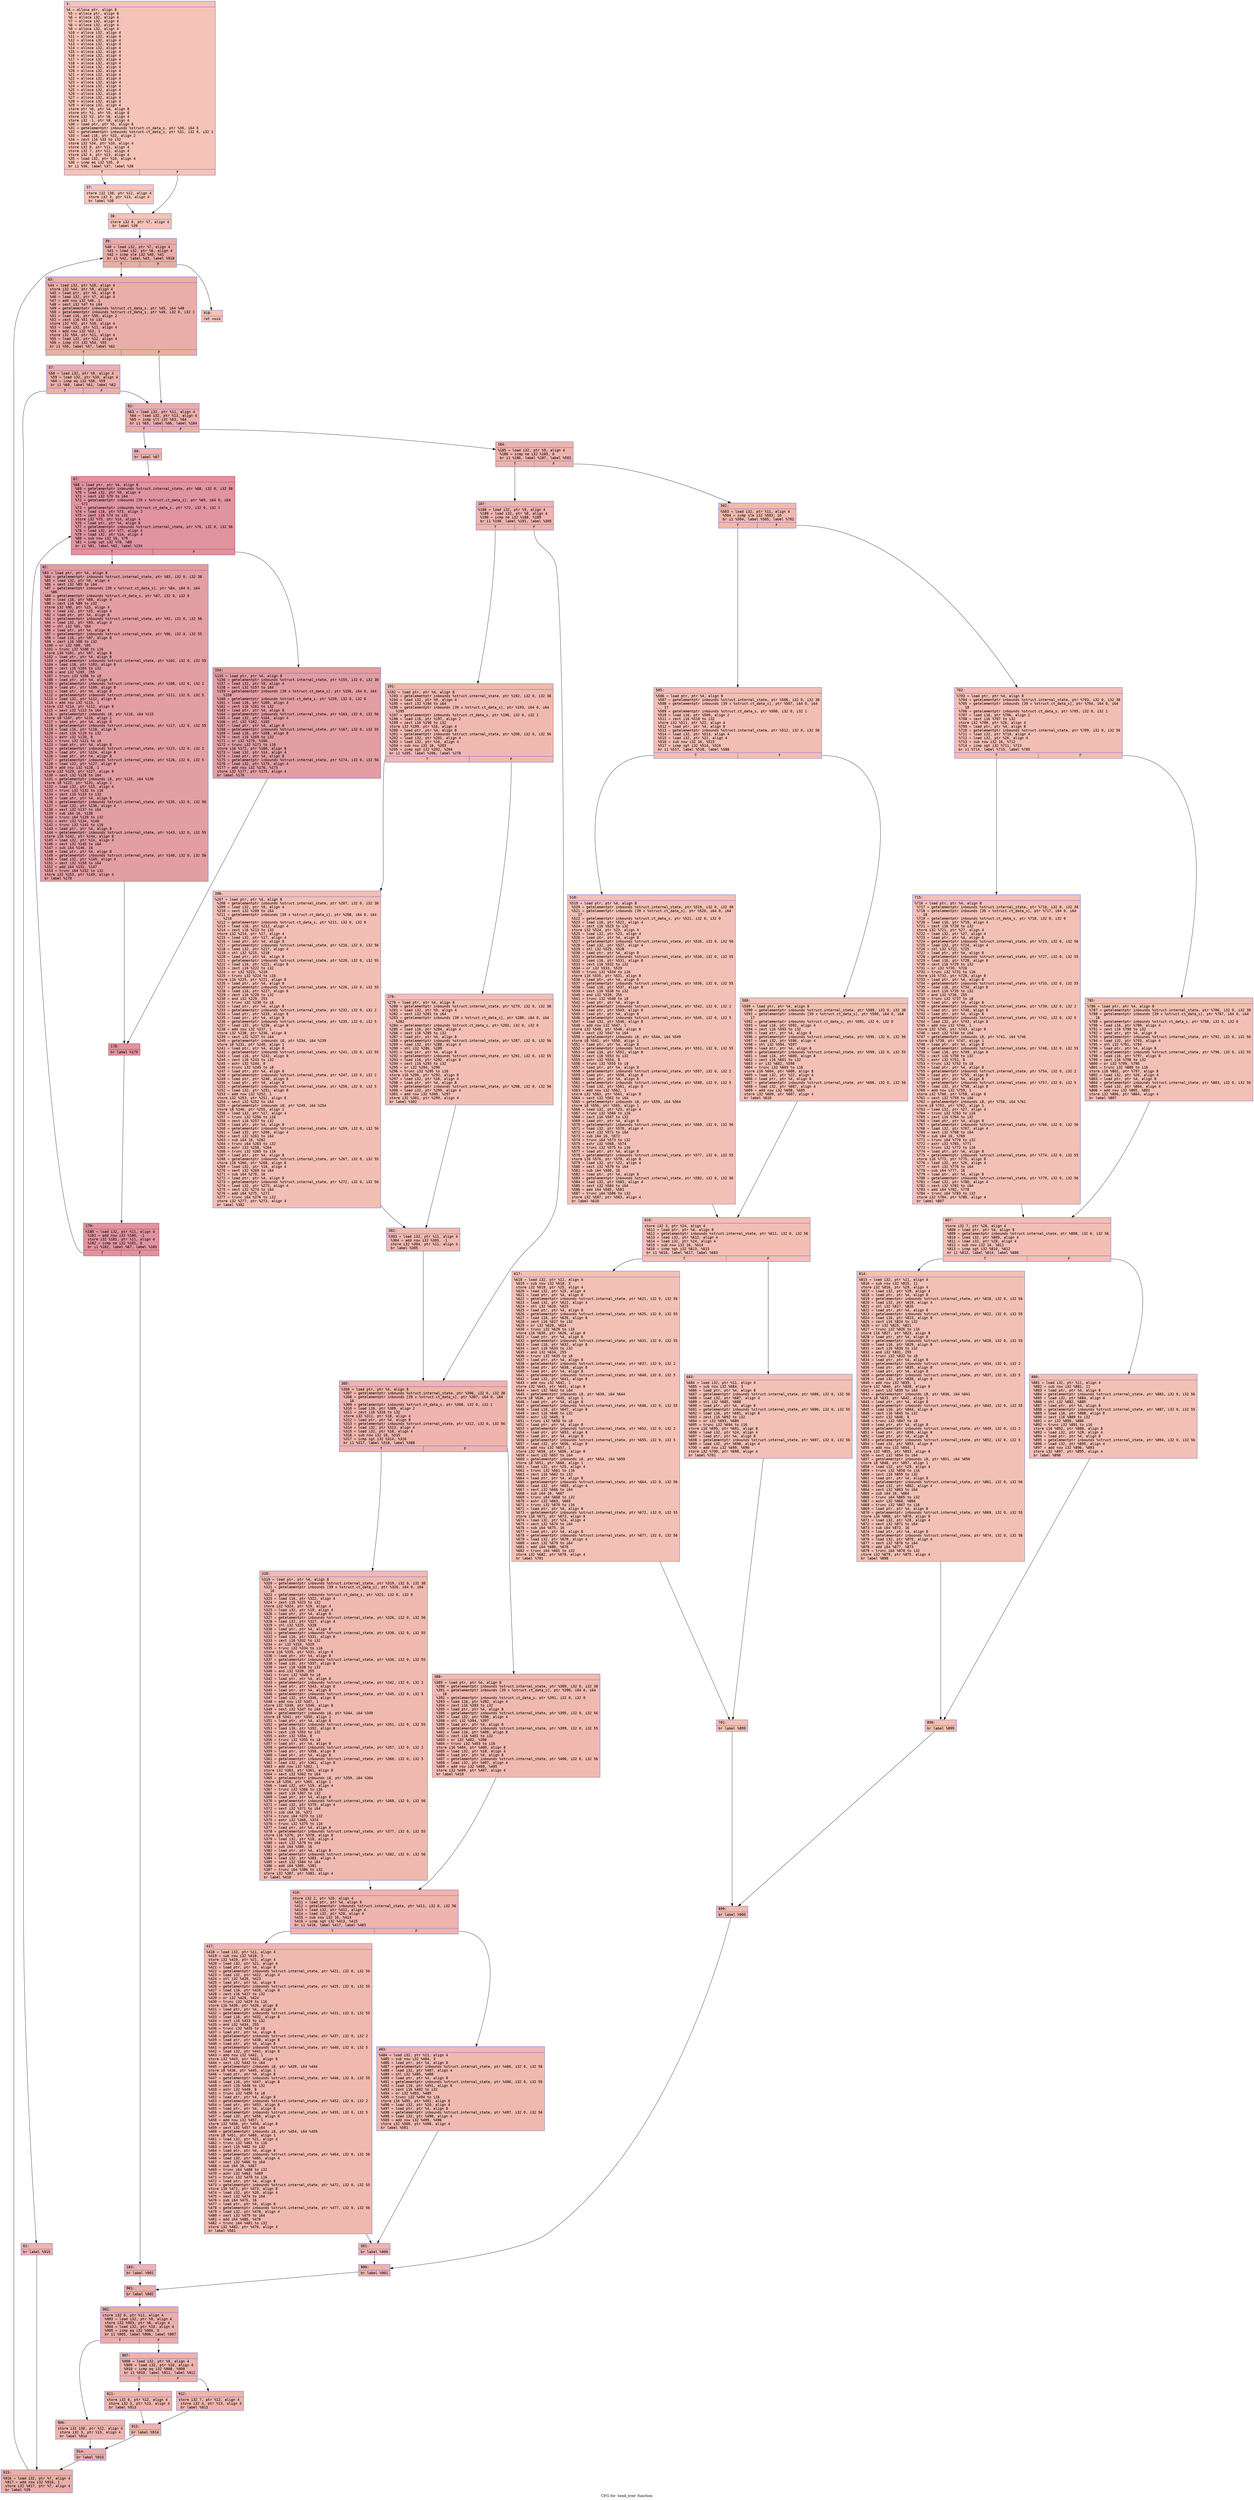 digraph "CFG for 'send_tree' function" {
	label="CFG for 'send_tree' function";

	Node0x600002a47a20 [shape=record,color="#3d50c3ff", style=filled, fillcolor="#e8765c70" fontname="Courier",label="{3:\l|  %4 = alloca ptr, align 8\l  %5 = alloca ptr, align 8\l  %6 = alloca i32, align 4\l  %7 = alloca i32, align 4\l  %8 = alloca i32, align 4\l  %9 = alloca i32, align 4\l  %10 = alloca i32, align 4\l  %11 = alloca i32, align 4\l  %12 = alloca i32, align 4\l  %13 = alloca i32, align 4\l  %14 = alloca i32, align 4\l  %15 = alloca i32, align 4\l  %16 = alloca i32, align 4\l  %17 = alloca i32, align 4\l  %18 = alloca i32, align 4\l  %19 = alloca i32, align 4\l  %20 = alloca i32, align 4\l  %21 = alloca i32, align 4\l  %22 = alloca i32, align 4\l  %23 = alloca i32, align 4\l  %24 = alloca i32, align 4\l  %25 = alloca i32, align 4\l  %26 = alloca i32, align 4\l  %27 = alloca i32, align 4\l  %28 = alloca i32, align 4\l  %29 = alloca i32, align 4\l  store ptr %0, ptr %4, align 8\l  store ptr %1, ptr %5, align 8\l  store i32 %2, ptr %6, align 4\l  store i32 -1, ptr %8, align 4\l  %30 = load ptr, ptr %5, align 8\l  %31 = getelementptr inbounds %struct.ct_data_s, ptr %30, i64 0\l  %32 = getelementptr inbounds %struct.ct_data_s, ptr %31, i32 0, i32 1\l  %33 = load i16, ptr %32, align 2\l  %34 = zext i16 %33 to i32\l  store i32 %34, ptr %10, align 4\l  store i32 0, ptr %11, align 4\l  store i32 7, ptr %12, align 4\l  store i32 4, ptr %13, align 4\l  %35 = load i32, ptr %10, align 4\l  %36 = icmp eq i32 %35, 0\l  br i1 %36, label %37, label %38\l|{<s0>T|<s1>F}}"];
	Node0x600002a47a20:s0 -> Node0x600002a47a70[tooltip="3 -> 37\nProbability 37.50%" ];
	Node0x600002a47a20:s1 -> Node0x600002a47ac0[tooltip="3 -> 38\nProbability 62.50%" ];
	Node0x600002a47a70 [shape=record,color="#3d50c3ff", style=filled, fillcolor="#ec7f6370" fontname="Courier",label="{37:\l|  store i32 138, ptr %12, align 4\l  store i32 3, ptr %13, align 4\l  br label %38\l}"];
	Node0x600002a47a70 -> Node0x600002a47ac0[tooltip="37 -> 38\nProbability 100.00%" ];
	Node0x600002a47ac0 [shape=record,color="#3d50c3ff", style=filled, fillcolor="#e8765c70" fontname="Courier",label="{38:\l|  store i32 0, ptr %7, align 4\l  br label %39\l}"];
	Node0x600002a47ac0 -> Node0x600002a47b10[tooltip="38 -> 39\nProbability 100.00%" ];
	Node0x600002a47b10 [shape=record,color="#3d50c3ff", style=filled, fillcolor="#cc403a70" fontname="Courier",label="{39:\l|  %40 = load i32, ptr %7, align 4\l  %41 = load i32, ptr %6, align 4\l  %42 = icmp sle i32 %40, %41\l  br i1 %42, label %43, label %918\l|{<s0>T|<s1>F}}"];
	Node0x600002a47b10:s0 -> Node0x600002a47b60[tooltip="39 -> 43\nProbability 96.88%" ];
	Node0x600002a47b10:s1 -> Node0x600002a58b40[tooltip="39 -> 918\nProbability 3.12%" ];
	Node0x600002a47b60 [shape=record,color="#3d50c3ff", style=filled, fillcolor="#d0473d70" fontname="Courier",label="{43:\l|  %44 = load i32, ptr %10, align 4\l  store i32 %44, ptr %9, align 4\l  %45 = load ptr, ptr %5, align 8\l  %46 = load i32, ptr %7, align 4\l  %47 = add nsw i32 %46, 1\l  %48 = sext i32 %47 to i64\l  %49 = getelementptr inbounds %struct.ct_data_s, ptr %45, i64 %48\l  %50 = getelementptr inbounds %struct.ct_data_s, ptr %49, i32 0, i32 1\l  %51 = load i16, ptr %50, align 2\l  %52 = zext i16 %51 to i32\l  store i32 %52, ptr %10, align 4\l  %53 = load i32, ptr %11, align 4\l  %54 = add nsw i32 %53, 1\l  store i32 %54, ptr %11, align 4\l  %55 = load i32, ptr %12, align 4\l  %56 = icmp slt i32 %54, %55\l  br i1 %56, label %57, label %62\l|{<s0>T|<s1>F}}"];
	Node0x600002a47b60:s0 -> Node0x600002a47bb0[tooltip="43 -> 57\nProbability 50.00%" ];
	Node0x600002a47b60:s1 -> Node0x600002a47c50[tooltip="43 -> 62\nProbability 50.00%" ];
	Node0x600002a47bb0 [shape=record,color="#3d50c3ff", style=filled, fillcolor="#d24b4070" fontname="Courier",label="{57:\l|  %58 = load i32, ptr %9, align 4\l  %59 = load i32, ptr %10, align 4\l  %60 = icmp eq i32 %58, %59\l  br i1 %60, label %61, label %62\l|{<s0>T|<s1>F}}"];
	Node0x600002a47bb0:s0 -> Node0x600002a47c00[tooltip="57 -> 61\nProbability 50.00%" ];
	Node0x600002a47bb0:s1 -> Node0x600002a47c50[tooltip="57 -> 62\nProbability 50.00%" ];
	Node0x600002a47c00 [shape=record,color="#3d50c3ff", style=filled, fillcolor="#d8564670" fontname="Courier",label="{61:\l|  br label %915\l}"];
	Node0x600002a47c00 -> Node0x600002a58af0[tooltip="61 -> 915\nProbability 100.00%" ];
	Node0x600002a47c50 [shape=record,color="#3d50c3ff", style=filled, fillcolor="#d0473d70" fontname="Courier",label="{62:\l|  %63 = load i32, ptr %11, align 4\l  %64 = load i32, ptr %13, align 4\l  %65 = icmp slt i32 %63, %64\l  br i1 %65, label %66, label %184\l|{<s0>T|<s1>F}}"];
	Node0x600002a47c50:s0 -> Node0x600002a47ca0[tooltip="62 -> 66\nProbability 50.00%" ];
	Node0x600002a47c50:s1 -> Node0x600002a47ed0[tooltip="62 -> 184\nProbability 50.00%" ];
	Node0x600002a47ca0 [shape=record,color="#3d50c3ff", style=filled, fillcolor="#d6524470" fontname="Courier",label="{66:\l|  br label %67\l}"];
	Node0x600002a47ca0 -> Node0x600002a47cf0[tooltip="66 -> 67\nProbability 100.00%" ];
	Node0x600002a47cf0 [shape=record,color="#b70d28ff", style=filled, fillcolor="#b70d2870" fontname="Courier",label="{67:\l|  %68 = load ptr, ptr %4, align 8\l  %69 = getelementptr inbounds %struct.internal_state, ptr %68, i32 0, i32 38\l  %70 = load i32, ptr %9, align 4\l  %71 = sext i32 %70 to i64\l  %72 = getelementptr inbounds [39 x %struct.ct_data_s], ptr %69, i64 0, i64\l... %71\l  %73 = getelementptr inbounds %struct.ct_data_s, ptr %72, i32 0, i32 1\l  %74 = load i16, ptr %73, align 2\l  %75 = zext i16 %74 to i32\l  store i32 %75, ptr %14, align 4\l  %76 = load ptr, ptr %4, align 8\l  %77 = getelementptr inbounds %struct.internal_state, ptr %76, i32 0, i32 56\l  %78 = load i32, ptr %77, align 4\l  %79 = load i32, ptr %14, align 4\l  %80 = sub nsw i32 16, %79\l  %81 = icmp sgt i32 %78, %80\l  br i1 %81, label %82, label %154\l|{<s0>T|<s1>F}}"];
	Node0x600002a47cf0:s0 -> Node0x600002a47d40[tooltip="67 -> 82\nProbability 50.00%" ];
	Node0x600002a47cf0:s1 -> Node0x600002a47d90[tooltip="67 -> 154\nProbability 50.00%" ];
	Node0x600002a47d40 [shape=record,color="#3d50c3ff", style=filled, fillcolor="#be242e70" fontname="Courier",label="{82:\l|  %83 = load ptr, ptr %4, align 8\l  %84 = getelementptr inbounds %struct.internal_state, ptr %83, i32 0, i32 38\l  %85 = load i32, ptr %9, align 4\l  %86 = sext i32 %85 to i64\l  %87 = getelementptr inbounds [39 x %struct.ct_data_s], ptr %84, i64 0, i64\l... %86\l  %88 = getelementptr inbounds %struct.ct_data_s, ptr %87, i32 0, i32 0\l  %89 = load i16, ptr %88, align 4\l  %90 = zext i16 %89 to i32\l  store i32 %90, ptr %15, align 4\l  %91 = load i32, ptr %15, align 4\l  %92 = load ptr, ptr %4, align 8\l  %93 = getelementptr inbounds %struct.internal_state, ptr %92, i32 0, i32 56\l  %94 = load i32, ptr %93, align 4\l  %95 = shl i32 %91, %94\l  %96 = load ptr, ptr %4, align 8\l  %97 = getelementptr inbounds %struct.internal_state, ptr %96, i32 0, i32 55\l  %98 = load i16, ptr %97, align 8\l  %99 = zext i16 %98 to i32\l  %100 = or i32 %99, %95\l  %101 = trunc i32 %100 to i16\l  store i16 %101, ptr %97, align 8\l  %102 = load ptr, ptr %4, align 8\l  %103 = getelementptr inbounds %struct.internal_state, ptr %102, i32 0, i32 55\l  %104 = load i16, ptr %103, align 8\l  %105 = zext i16 %104 to i32\l  %106 = and i32 %105, 255\l  %107 = trunc i32 %106 to i8\l  %108 = load ptr, ptr %4, align 8\l  %109 = getelementptr inbounds %struct.internal_state, ptr %108, i32 0, i32 2\l  %110 = load ptr, ptr %109, align 8\l  %111 = load ptr, ptr %4, align 8\l  %112 = getelementptr inbounds %struct.internal_state, ptr %111, i32 0, i32 5\l  %113 = load i32, ptr %112, align 8\l  %114 = add nsw i32 %113, 1\l  store i32 %114, ptr %112, align 8\l  %115 = sext i32 %113 to i64\l  %116 = getelementptr inbounds i8, ptr %110, i64 %115\l  store i8 %107, ptr %116, align 1\l  %117 = load ptr, ptr %4, align 8\l  %118 = getelementptr inbounds %struct.internal_state, ptr %117, i32 0, i32 55\l  %119 = load i16, ptr %118, align 8\l  %120 = zext i16 %119 to i32\l  %121 = ashr i32 %120, 8\l  %122 = trunc i32 %121 to i8\l  %123 = load ptr, ptr %4, align 8\l  %124 = getelementptr inbounds %struct.internal_state, ptr %123, i32 0, i32 2\l  %125 = load ptr, ptr %124, align 8\l  %126 = load ptr, ptr %4, align 8\l  %127 = getelementptr inbounds %struct.internal_state, ptr %126, i32 0, i32 5\l  %128 = load i32, ptr %127, align 8\l  %129 = add nsw i32 %128, 1\l  store i32 %129, ptr %127, align 8\l  %130 = sext i32 %128 to i64\l  %131 = getelementptr inbounds i8, ptr %125, i64 %130\l  store i8 %122, ptr %131, align 1\l  %132 = load i32, ptr %15, align 4\l  %133 = trunc i32 %132 to i16\l  %134 = zext i16 %133 to i32\l  %135 = load ptr, ptr %4, align 8\l  %136 = getelementptr inbounds %struct.internal_state, ptr %135, i32 0, i32 56\l  %137 = load i32, ptr %136, align 4\l  %138 = sext i32 %137 to i64\l  %139 = sub i64 16, %138\l  %140 = trunc i64 %139 to i32\l  %141 = ashr i32 %134, %140\l  %142 = trunc i32 %141 to i16\l  %143 = load ptr, ptr %4, align 8\l  %144 = getelementptr inbounds %struct.internal_state, ptr %143, i32 0, i32 55\l  store i16 %142, ptr %144, align 8\l  %145 = load i32, ptr %14, align 4\l  %146 = sext i32 %145 to i64\l  %147 = sub i64 %146, 16\l  %148 = load ptr, ptr %4, align 8\l  %149 = getelementptr inbounds %struct.internal_state, ptr %148, i32 0, i32 56\l  %150 = load i32, ptr %149, align 4\l  %151 = sext i32 %150 to i64\l  %152 = add i64 %151, %147\l  %153 = trunc i64 %152 to i32\l  store i32 %153, ptr %149, align 4\l  br label %178\l}"];
	Node0x600002a47d40 -> Node0x600002a47de0[tooltip="82 -> 178\nProbability 100.00%" ];
	Node0x600002a47d90 [shape=record,color="#3d50c3ff", style=filled, fillcolor="#be242e70" fontname="Courier",label="{154:\l|  %155 = load ptr, ptr %4, align 8\l  %156 = getelementptr inbounds %struct.internal_state, ptr %155, i32 0, i32 38\l  %157 = load i32, ptr %9, align 4\l  %158 = sext i32 %157 to i64\l  %159 = getelementptr inbounds [39 x %struct.ct_data_s], ptr %156, i64 0, i64\l... %158\l  %160 = getelementptr inbounds %struct.ct_data_s, ptr %159, i32 0, i32 0\l  %161 = load i16, ptr %160, align 4\l  %162 = zext i16 %161 to i32\l  %163 = load ptr, ptr %4, align 8\l  %164 = getelementptr inbounds %struct.internal_state, ptr %163, i32 0, i32 56\l  %165 = load i32, ptr %164, align 4\l  %166 = shl i32 %162, %165\l  %167 = load ptr, ptr %4, align 8\l  %168 = getelementptr inbounds %struct.internal_state, ptr %167, i32 0, i32 55\l  %169 = load i16, ptr %168, align 8\l  %170 = zext i16 %169 to i32\l  %171 = or i32 %170, %166\l  %172 = trunc i32 %171 to i16\l  store i16 %172, ptr %168, align 8\l  %173 = load i32, ptr %14, align 4\l  %174 = load ptr, ptr %4, align 8\l  %175 = getelementptr inbounds %struct.internal_state, ptr %174, i32 0, i32 56\l  %176 = load i32, ptr %175, align 4\l  %177 = add nsw i32 %176, %173\l  store i32 %177, ptr %175, align 4\l  br label %178\l}"];
	Node0x600002a47d90 -> Node0x600002a47de0[tooltip="154 -> 178\nProbability 100.00%" ];
	Node0x600002a47de0 [shape=record,color="#b70d28ff", style=filled, fillcolor="#b70d2870" fontname="Courier",label="{178:\l|  br label %179\l}"];
	Node0x600002a47de0 -> Node0x600002a47e30[tooltip="178 -> 179\nProbability 100.00%" ];
	Node0x600002a47e30 [shape=record,color="#b70d28ff", style=filled, fillcolor="#b70d2870" fontname="Courier",label="{179:\l|  %180 = load i32, ptr %11, align 4\l  %181 = add nsw i32 %180, -1\l  store i32 %181, ptr %11, align 4\l  %182 = icmp ne i32 %181, 0\l  br i1 %182, label %67, label %183\l|{<s0>T|<s1>F}}"];
	Node0x600002a47e30:s0 -> Node0x600002a47cf0[tooltip="179 -> 67\nProbability 96.88%" ];
	Node0x600002a47e30:s1 -> Node0x600002a47e80[tooltip="179 -> 183\nProbability 3.12%" ];
	Node0x600002a47e80 [shape=record,color="#3d50c3ff", style=filled, fillcolor="#d6524470" fontname="Courier",label="{183:\l|  br label %901\l}"];
	Node0x600002a47e80 -> Node0x600002a58870[tooltip="183 -> 901\nProbability 100.00%" ];
	Node0x600002a47ed0 [shape=record,color="#3d50c3ff", style=filled, fillcolor="#d6524470" fontname="Courier",label="{184:\l|  %185 = load i32, ptr %9, align 4\l  %186 = icmp ne i32 %185, 0\l  br i1 %186, label %187, label %502\l|{<s0>T|<s1>F}}"];
	Node0x600002a47ed0:s0 -> Node0x600002a47f20[tooltip="184 -> 187\nProbability 62.50%" ];
	Node0x600002a47ed0:s1 -> Node0x600002a58320[tooltip="184 -> 502\nProbability 37.50%" ];
	Node0x600002a47f20 [shape=record,color="#3d50c3ff", style=filled, fillcolor="#d8564670" fontname="Courier",label="{187:\l|  %188 = load i32, ptr %9, align 4\l  %189 = load i32, ptr %8, align 4\l  %190 = icmp ne i32 %188, %189\l  br i1 %190, label %191, label %305\l|{<s0>T|<s1>F}}"];
	Node0x600002a47f20:s0 -> Node0x600002a47f70[tooltip="187 -> 191\nProbability 50.00%" ];
	Node0x600002a47f20:s1 -> Node0x600002a580f0[tooltip="187 -> 305\nProbability 50.00%" ];
	Node0x600002a47f70 [shape=record,color="#3d50c3ff", style=filled, fillcolor="#de614d70" fontname="Courier",label="{191:\l|  %192 = load ptr, ptr %4, align 8\l  %193 = getelementptr inbounds %struct.internal_state, ptr %192, i32 0, i32 38\l  %194 = load i32, ptr %9, align 4\l  %195 = sext i32 %194 to i64\l  %196 = getelementptr inbounds [39 x %struct.ct_data_s], ptr %193, i64 0, i64\l... %195\l  %197 = getelementptr inbounds %struct.ct_data_s, ptr %196, i32 0, i32 1\l  %198 = load i16, ptr %197, align 2\l  %199 = zext i16 %198 to i32\l  store i32 %199, ptr %16, align 4\l  %200 = load ptr, ptr %4, align 8\l  %201 = getelementptr inbounds %struct.internal_state, ptr %200, i32 0, i32 56\l  %202 = load i32, ptr %201, align 4\l  %203 = load i32, ptr %16, align 4\l  %204 = sub nsw i32 16, %203\l  %205 = icmp sgt i32 %202, %204\l  br i1 %205, label %206, label %278\l|{<s0>T|<s1>F}}"];
	Node0x600002a47f70:s0 -> Node0x600002a58000[tooltip="191 -> 206\nProbability 50.00%" ];
	Node0x600002a47f70:s1 -> Node0x600002a58050[tooltip="191 -> 278\nProbability 50.00%" ];
	Node0x600002a58000 [shape=record,color="#3d50c3ff", style=filled, fillcolor="#e36c5570" fontname="Courier",label="{206:\l|  %207 = load ptr, ptr %4, align 8\l  %208 = getelementptr inbounds %struct.internal_state, ptr %207, i32 0, i32 38\l  %209 = load i32, ptr %9, align 4\l  %210 = sext i32 %209 to i64\l  %211 = getelementptr inbounds [39 x %struct.ct_data_s], ptr %208, i64 0, i64\l... %210\l  %212 = getelementptr inbounds %struct.ct_data_s, ptr %211, i32 0, i32 0\l  %213 = load i16, ptr %212, align 4\l  %214 = zext i16 %213 to i32\l  store i32 %214, ptr %17, align 4\l  %215 = load i32, ptr %17, align 4\l  %216 = load ptr, ptr %4, align 8\l  %217 = getelementptr inbounds %struct.internal_state, ptr %216, i32 0, i32 56\l  %218 = load i32, ptr %217, align 4\l  %219 = shl i32 %215, %218\l  %220 = load ptr, ptr %4, align 8\l  %221 = getelementptr inbounds %struct.internal_state, ptr %220, i32 0, i32 55\l  %222 = load i16, ptr %221, align 8\l  %223 = zext i16 %222 to i32\l  %224 = or i32 %223, %219\l  %225 = trunc i32 %224 to i16\l  store i16 %225, ptr %221, align 8\l  %226 = load ptr, ptr %4, align 8\l  %227 = getelementptr inbounds %struct.internal_state, ptr %226, i32 0, i32 55\l  %228 = load i16, ptr %227, align 8\l  %229 = zext i16 %228 to i32\l  %230 = and i32 %229, 255\l  %231 = trunc i32 %230 to i8\l  %232 = load ptr, ptr %4, align 8\l  %233 = getelementptr inbounds %struct.internal_state, ptr %232, i32 0, i32 2\l  %234 = load ptr, ptr %233, align 8\l  %235 = load ptr, ptr %4, align 8\l  %236 = getelementptr inbounds %struct.internal_state, ptr %235, i32 0, i32 5\l  %237 = load i32, ptr %236, align 8\l  %238 = add nsw i32 %237, 1\l  store i32 %238, ptr %236, align 8\l  %239 = sext i32 %237 to i64\l  %240 = getelementptr inbounds i8, ptr %234, i64 %239\l  store i8 %231, ptr %240, align 1\l  %241 = load ptr, ptr %4, align 8\l  %242 = getelementptr inbounds %struct.internal_state, ptr %241, i32 0, i32 55\l  %243 = load i16, ptr %242, align 8\l  %244 = zext i16 %243 to i32\l  %245 = ashr i32 %244, 8\l  %246 = trunc i32 %245 to i8\l  %247 = load ptr, ptr %4, align 8\l  %248 = getelementptr inbounds %struct.internal_state, ptr %247, i32 0, i32 2\l  %249 = load ptr, ptr %248, align 8\l  %250 = load ptr, ptr %4, align 8\l  %251 = getelementptr inbounds %struct.internal_state, ptr %250, i32 0, i32 5\l  %252 = load i32, ptr %251, align 8\l  %253 = add nsw i32 %252, 1\l  store i32 %253, ptr %251, align 8\l  %254 = sext i32 %252 to i64\l  %255 = getelementptr inbounds i8, ptr %249, i64 %254\l  store i8 %246, ptr %255, align 1\l  %256 = load i32, ptr %17, align 4\l  %257 = trunc i32 %256 to i16\l  %258 = zext i16 %257 to i32\l  %259 = load ptr, ptr %4, align 8\l  %260 = getelementptr inbounds %struct.internal_state, ptr %259, i32 0, i32 56\l  %261 = load i32, ptr %260, align 4\l  %262 = sext i32 %261 to i64\l  %263 = sub i64 16, %262\l  %264 = trunc i64 %263 to i32\l  %265 = ashr i32 %258, %264\l  %266 = trunc i32 %265 to i16\l  %267 = load ptr, ptr %4, align 8\l  %268 = getelementptr inbounds %struct.internal_state, ptr %267, i32 0, i32 55\l  store i16 %266, ptr %268, align 8\l  %269 = load i32, ptr %16, align 4\l  %270 = sext i32 %269 to i64\l  %271 = sub i64 %270, 16\l  %272 = load ptr, ptr %4, align 8\l  %273 = getelementptr inbounds %struct.internal_state, ptr %272, i32 0, i32 56\l  %274 = load i32, ptr %273, align 4\l  %275 = sext i32 %274 to i64\l  %276 = add i64 %275, %271\l  %277 = trunc i64 %276 to i32\l  store i32 %277, ptr %273, align 4\l  br label %302\l}"];
	Node0x600002a58000 -> Node0x600002a580a0[tooltip="206 -> 302\nProbability 100.00%" ];
	Node0x600002a58050 [shape=record,color="#3d50c3ff", style=filled, fillcolor="#e36c5570" fontname="Courier",label="{278:\l|  %279 = load ptr, ptr %4, align 8\l  %280 = getelementptr inbounds %struct.internal_state, ptr %279, i32 0, i32 38\l  %281 = load i32, ptr %9, align 4\l  %282 = sext i32 %281 to i64\l  %283 = getelementptr inbounds [39 x %struct.ct_data_s], ptr %280, i64 0, i64\l... %282\l  %284 = getelementptr inbounds %struct.ct_data_s, ptr %283, i32 0, i32 0\l  %285 = load i16, ptr %284, align 4\l  %286 = zext i16 %285 to i32\l  %287 = load ptr, ptr %4, align 8\l  %288 = getelementptr inbounds %struct.internal_state, ptr %287, i32 0, i32 56\l  %289 = load i32, ptr %288, align 4\l  %290 = shl i32 %286, %289\l  %291 = load ptr, ptr %4, align 8\l  %292 = getelementptr inbounds %struct.internal_state, ptr %291, i32 0, i32 55\l  %293 = load i16, ptr %292, align 8\l  %294 = zext i16 %293 to i32\l  %295 = or i32 %294, %290\l  %296 = trunc i32 %295 to i16\l  store i16 %296, ptr %292, align 8\l  %297 = load i32, ptr %16, align 4\l  %298 = load ptr, ptr %4, align 8\l  %299 = getelementptr inbounds %struct.internal_state, ptr %298, i32 0, i32 56\l  %300 = load i32, ptr %299, align 4\l  %301 = add nsw i32 %300, %297\l  store i32 %301, ptr %299, align 4\l  br label %302\l}"];
	Node0x600002a58050 -> Node0x600002a580a0[tooltip="278 -> 302\nProbability 100.00%" ];
	Node0x600002a580a0 [shape=record,color="#3d50c3ff", style=filled, fillcolor="#de614d70" fontname="Courier",label="{302:\l|  %303 = load i32, ptr %11, align 4\l  %304 = add nsw i32 %303, -1\l  store i32 %304, ptr %11, align 4\l  br label %305\l}"];
	Node0x600002a580a0 -> Node0x600002a580f0[tooltip="302 -> 305\nProbability 100.00%" ];
	Node0x600002a580f0 [shape=record,color="#3d50c3ff", style=filled, fillcolor="#d8564670" fontname="Courier",label="{305:\l|  %306 = load ptr, ptr %4, align 8\l  %307 = getelementptr inbounds %struct.internal_state, ptr %306, i32 0, i32 38\l  %308 = getelementptr inbounds [39 x %struct.ct_data_s], ptr %307, i64 0, i64\l... 16\l  %309 = getelementptr inbounds %struct.ct_data_s, ptr %308, i32 0, i32 1\l  %310 = load i16, ptr %309, align 2\l  %311 = zext i16 %310 to i32\l  store i32 %311, ptr %18, align 4\l  %312 = load ptr, ptr %4, align 8\l  %313 = getelementptr inbounds %struct.internal_state, ptr %312, i32 0, i32 56\l  %314 = load i32, ptr %313, align 4\l  %315 = load i32, ptr %18, align 4\l  %316 = sub nsw i32 16, %315\l  %317 = icmp sgt i32 %314, %316\l  br i1 %317, label %318, label %388\l|{<s0>T|<s1>F}}"];
	Node0x600002a580f0:s0 -> Node0x600002a58140[tooltip="305 -> 318\nProbability 50.00%" ];
	Node0x600002a580f0:s1 -> Node0x600002a58190[tooltip="305 -> 388\nProbability 50.00%" ];
	Node0x600002a58140 [shape=record,color="#3d50c3ff", style=filled, fillcolor="#de614d70" fontname="Courier",label="{318:\l|  %319 = load ptr, ptr %4, align 8\l  %320 = getelementptr inbounds %struct.internal_state, ptr %319, i32 0, i32 38\l  %321 = getelementptr inbounds [39 x %struct.ct_data_s], ptr %320, i64 0, i64\l... 16\l  %322 = getelementptr inbounds %struct.ct_data_s, ptr %321, i32 0, i32 0\l  %323 = load i16, ptr %322, align 4\l  %324 = zext i16 %323 to i32\l  store i32 %324, ptr %19, align 4\l  %325 = load i32, ptr %19, align 4\l  %326 = load ptr, ptr %4, align 8\l  %327 = getelementptr inbounds %struct.internal_state, ptr %326, i32 0, i32 56\l  %328 = load i32, ptr %327, align 4\l  %329 = shl i32 %325, %328\l  %330 = load ptr, ptr %4, align 8\l  %331 = getelementptr inbounds %struct.internal_state, ptr %330, i32 0, i32 55\l  %332 = load i16, ptr %331, align 8\l  %333 = zext i16 %332 to i32\l  %334 = or i32 %333, %329\l  %335 = trunc i32 %334 to i16\l  store i16 %335, ptr %331, align 8\l  %336 = load ptr, ptr %4, align 8\l  %337 = getelementptr inbounds %struct.internal_state, ptr %336, i32 0, i32 55\l  %338 = load i16, ptr %337, align 8\l  %339 = zext i16 %338 to i32\l  %340 = and i32 %339, 255\l  %341 = trunc i32 %340 to i8\l  %342 = load ptr, ptr %4, align 8\l  %343 = getelementptr inbounds %struct.internal_state, ptr %342, i32 0, i32 2\l  %344 = load ptr, ptr %343, align 8\l  %345 = load ptr, ptr %4, align 8\l  %346 = getelementptr inbounds %struct.internal_state, ptr %345, i32 0, i32 5\l  %347 = load i32, ptr %346, align 8\l  %348 = add nsw i32 %347, 1\l  store i32 %348, ptr %346, align 8\l  %349 = sext i32 %347 to i64\l  %350 = getelementptr inbounds i8, ptr %344, i64 %349\l  store i8 %341, ptr %350, align 1\l  %351 = load ptr, ptr %4, align 8\l  %352 = getelementptr inbounds %struct.internal_state, ptr %351, i32 0, i32 55\l  %353 = load i16, ptr %352, align 8\l  %354 = zext i16 %353 to i32\l  %355 = ashr i32 %354, 8\l  %356 = trunc i32 %355 to i8\l  %357 = load ptr, ptr %4, align 8\l  %358 = getelementptr inbounds %struct.internal_state, ptr %357, i32 0, i32 2\l  %359 = load ptr, ptr %358, align 8\l  %360 = load ptr, ptr %4, align 8\l  %361 = getelementptr inbounds %struct.internal_state, ptr %360, i32 0, i32 5\l  %362 = load i32, ptr %361, align 8\l  %363 = add nsw i32 %362, 1\l  store i32 %363, ptr %361, align 8\l  %364 = sext i32 %362 to i64\l  %365 = getelementptr inbounds i8, ptr %359, i64 %364\l  store i8 %356, ptr %365, align 1\l  %366 = load i32, ptr %19, align 4\l  %367 = trunc i32 %366 to i16\l  %368 = zext i16 %367 to i32\l  %369 = load ptr, ptr %4, align 8\l  %370 = getelementptr inbounds %struct.internal_state, ptr %369, i32 0, i32 56\l  %371 = load i32, ptr %370, align 4\l  %372 = sext i32 %371 to i64\l  %373 = sub i64 16, %372\l  %374 = trunc i64 %373 to i32\l  %375 = ashr i32 %368, %374\l  %376 = trunc i32 %375 to i16\l  %377 = load ptr, ptr %4, align 8\l  %378 = getelementptr inbounds %struct.internal_state, ptr %377, i32 0, i32 55\l  store i16 %376, ptr %378, align 8\l  %379 = load i32, ptr %18, align 4\l  %380 = sext i32 %379 to i64\l  %381 = sub i64 %380, 16\l  %382 = load ptr, ptr %4, align 8\l  %383 = getelementptr inbounds %struct.internal_state, ptr %382, i32 0, i32 56\l  %384 = load i32, ptr %383, align 4\l  %385 = sext i32 %384 to i64\l  %386 = add i64 %385, %381\l  %387 = trunc i64 %386 to i32\l  store i32 %387, ptr %383, align 4\l  br label %410\l}"];
	Node0x600002a58140 -> Node0x600002a581e0[tooltip="318 -> 410\nProbability 100.00%" ];
	Node0x600002a58190 [shape=record,color="#3d50c3ff", style=filled, fillcolor="#de614d70" fontname="Courier",label="{388:\l|  %389 = load ptr, ptr %4, align 8\l  %390 = getelementptr inbounds %struct.internal_state, ptr %389, i32 0, i32 38\l  %391 = getelementptr inbounds [39 x %struct.ct_data_s], ptr %390, i64 0, i64\l... 16\l  %392 = getelementptr inbounds %struct.ct_data_s, ptr %391, i32 0, i32 0\l  %393 = load i16, ptr %392, align 4\l  %394 = zext i16 %393 to i32\l  %395 = load ptr, ptr %4, align 8\l  %396 = getelementptr inbounds %struct.internal_state, ptr %395, i32 0, i32 56\l  %397 = load i32, ptr %396, align 4\l  %398 = shl i32 %394, %397\l  %399 = load ptr, ptr %4, align 8\l  %400 = getelementptr inbounds %struct.internal_state, ptr %399, i32 0, i32 55\l  %401 = load i16, ptr %400, align 8\l  %402 = zext i16 %401 to i32\l  %403 = or i32 %402, %398\l  %404 = trunc i32 %403 to i16\l  store i16 %404, ptr %400, align 8\l  %405 = load i32, ptr %18, align 4\l  %406 = load ptr, ptr %4, align 8\l  %407 = getelementptr inbounds %struct.internal_state, ptr %406, i32 0, i32 56\l  %408 = load i32, ptr %407, align 4\l  %409 = add nsw i32 %408, %405\l  store i32 %409, ptr %407, align 4\l  br label %410\l}"];
	Node0x600002a58190 -> Node0x600002a581e0[tooltip="388 -> 410\nProbability 100.00%" ];
	Node0x600002a581e0 [shape=record,color="#3d50c3ff", style=filled, fillcolor="#d8564670" fontname="Courier",label="{410:\l|  store i32 2, ptr %20, align 4\l  %411 = load ptr, ptr %4, align 8\l  %412 = getelementptr inbounds %struct.internal_state, ptr %411, i32 0, i32 56\l  %413 = load i32, ptr %412, align 4\l  %414 = load i32, ptr %20, align 4\l  %415 = sub nsw i32 16, %414\l  %416 = icmp sgt i32 %413, %415\l  br i1 %416, label %417, label %483\l|{<s0>T|<s1>F}}"];
	Node0x600002a581e0:s0 -> Node0x600002a58230[tooltip="410 -> 417\nProbability 50.00%" ];
	Node0x600002a581e0:s1 -> Node0x600002a58280[tooltip="410 -> 483\nProbability 50.00%" ];
	Node0x600002a58230 [shape=record,color="#3d50c3ff", style=filled, fillcolor="#de614d70" fontname="Courier",label="{417:\l|  %418 = load i32, ptr %11, align 4\l  %419 = sub nsw i32 %418, 3\l  store i32 %419, ptr %21, align 4\l  %420 = load i32, ptr %21, align 4\l  %421 = load ptr, ptr %4, align 8\l  %422 = getelementptr inbounds %struct.internal_state, ptr %421, i32 0, i32 56\l  %423 = load i32, ptr %422, align 4\l  %424 = shl i32 %420, %423\l  %425 = load ptr, ptr %4, align 8\l  %426 = getelementptr inbounds %struct.internal_state, ptr %425, i32 0, i32 55\l  %427 = load i16, ptr %426, align 8\l  %428 = zext i16 %427 to i32\l  %429 = or i32 %428, %424\l  %430 = trunc i32 %429 to i16\l  store i16 %430, ptr %426, align 8\l  %431 = load ptr, ptr %4, align 8\l  %432 = getelementptr inbounds %struct.internal_state, ptr %431, i32 0, i32 55\l  %433 = load i16, ptr %432, align 8\l  %434 = zext i16 %433 to i32\l  %435 = and i32 %434, 255\l  %436 = trunc i32 %435 to i8\l  %437 = load ptr, ptr %4, align 8\l  %438 = getelementptr inbounds %struct.internal_state, ptr %437, i32 0, i32 2\l  %439 = load ptr, ptr %438, align 8\l  %440 = load ptr, ptr %4, align 8\l  %441 = getelementptr inbounds %struct.internal_state, ptr %440, i32 0, i32 5\l  %442 = load i32, ptr %441, align 8\l  %443 = add nsw i32 %442, 1\l  store i32 %443, ptr %441, align 8\l  %444 = sext i32 %442 to i64\l  %445 = getelementptr inbounds i8, ptr %439, i64 %444\l  store i8 %436, ptr %445, align 1\l  %446 = load ptr, ptr %4, align 8\l  %447 = getelementptr inbounds %struct.internal_state, ptr %446, i32 0, i32 55\l  %448 = load i16, ptr %447, align 8\l  %449 = zext i16 %448 to i32\l  %450 = ashr i32 %449, 8\l  %451 = trunc i32 %450 to i8\l  %452 = load ptr, ptr %4, align 8\l  %453 = getelementptr inbounds %struct.internal_state, ptr %452, i32 0, i32 2\l  %454 = load ptr, ptr %453, align 8\l  %455 = load ptr, ptr %4, align 8\l  %456 = getelementptr inbounds %struct.internal_state, ptr %455, i32 0, i32 5\l  %457 = load i32, ptr %456, align 8\l  %458 = add nsw i32 %457, 1\l  store i32 %458, ptr %456, align 8\l  %459 = sext i32 %457 to i64\l  %460 = getelementptr inbounds i8, ptr %454, i64 %459\l  store i8 %451, ptr %460, align 1\l  %461 = load i32, ptr %21, align 4\l  %462 = trunc i32 %461 to i16\l  %463 = zext i16 %462 to i32\l  %464 = load ptr, ptr %4, align 8\l  %465 = getelementptr inbounds %struct.internal_state, ptr %464, i32 0, i32 56\l  %466 = load i32, ptr %465, align 4\l  %467 = sext i32 %466 to i64\l  %468 = sub i64 16, %467\l  %469 = trunc i64 %468 to i32\l  %470 = ashr i32 %463, %469\l  %471 = trunc i32 %470 to i16\l  %472 = load ptr, ptr %4, align 8\l  %473 = getelementptr inbounds %struct.internal_state, ptr %472, i32 0, i32 55\l  store i16 %471, ptr %473, align 8\l  %474 = load i32, ptr %20, align 4\l  %475 = sext i32 %474 to i64\l  %476 = sub i64 %475, 16\l  %477 = load ptr, ptr %4, align 8\l  %478 = getelementptr inbounds %struct.internal_state, ptr %477, i32 0, i32 56\l  %479 = load i32, ptr %478, align 4\l  %480 = sext i32 %479 to i64\l  %481 = add i64 %480, %476\l  %482 = trunc i64 %481 to i32\l  store i32 %482, ptr %478, align 4\l  br label %501\l}"];
	Node0x600002a58230 -> Node0x600002a582d0[tooltip="417 -> 501\nProbability 100.00%" ];
	Node0x600002a58280 [shape=record,color="#3d50c3ff", style=filled, fillcolor="#de614d70" fontname="Courier",label="{483:\l|  %484 = load i32, ptr %11, align 4\l  %485 = sub nsw i32 %484, 3\l  %486 = load ptr, ptr %4, align 8\l  %487 = getelementptr inbounds %struct.internal_state, ptr %486, i32 0, i32 56\l  %488 = load i32, ptr %487, align 4\l  %489 = shl i32 %485, %488\l  %490 = load ptr, ptr %4, align 8\l  %491 = getelementptr inbounds %struct.internal_state, ptr %490, i32 0, i32 55\l  %492 = load i16, ptr %491, align 8\l  %493 = zext i16 %492 to i32\l  %494 = or i32 %493, %489\l  %495 = trunc i32 %494 to i16\l  store i16 %495, ptr %491, align 8\l  %496 = load i32, ptr %20, align 4\l  %497 = load ptr, ptr %4, align 8\l  %498 = getelementptr inbounds %struct.internal_state, ptr %497, i32 0, i32 56\l  %499 = load i32, ptr %498, align 4\l  %500 = add nsw i32 %499, %496\l  store i32 %500, ptr %498, align 4\l  br label %501\l}"];
	Node0x600002a58280 -> Node0x600002a582d0[tooltip="483 -> 501\nProbability 100.00%" ];
	Node0x600002a582d0 [shape=record,color="#3d50c3ff", style=filled, fillcolor="#d8564670" fontname="Courier",label="{501:\l|  br label %900\l}"];
	Node0x600002a582d0 -> Node0x600002a58820[tooltip="501 -> 900\nProbability 100.00%" ];
	Node0x600002a58320 [shape=record,color="#3d50c3ff", style=filled, fillcolor="#de614d70" fontname="Courier",label="{502:\l|  %503 = load i32, ptr %11, align 4\l  %504 = icmp sle i32 %503, 10\l  br i1 %504, label %505, label %702\l|{<s0>T|<s1>F}}"];
	Node0x600002a58320:s0 -> Node0x600002a58370[tooltip="502 -> 505\nProbability 50.00%" ];
	Node0x600002a58320:s1 -> Node0x600002a585a0[tooltip="502 -> 702\nProbability 50.00%" ];
	Node0x600002a58370 [shape=record,color="#3d50c3ff", style=filled, fillcolor="#e36c5570" fontname="Courier",label="{505:\l|  %506 = load ptr, ptr %4, align 8\l  %507 = getelementptr inbounds %struct.internal_state, ptr %506, i32 0, i32 38\l  %508 = getelementptr inbounds [39 x %struct.ct_data_s], ptr %507, i64 0, i64\l... 17\l  %509 = getelementptr inbounds %struct.ct_data_s, ptr %508, i32 0, i32 1\l  %510 = load i16, ptr %509, align 2\l  %511 = zext i16 %510 to i32\l  store i32 %511, ptr %22, align 4\l  %512 = load ptr, ptr %4, align 8\l  %513 = getelementptr inbounds %struct.internal_state, ptr %512, i32 0, i32 56\l  %514 = load i32, ptr %513, align 4\l  %515 = load i32, ptr %22, align 4\l  %516 = sub nsw i32 16, %515\l  %517 = icmp sgt i32 %514, %516\l  br i1 %517, label %518, label %588\l|{<s0>T|<s1>F}}"];
	Node0x600002a58370:s0 -> Node0x600002a583c0[tooltip="505 -> 518\nProbability 50.00%" ];
	Node0x600002a58370:s1 -> Node0x600002a58410[tooltip="505 -> 588\nProbability 50.00%" ];
	Node0x600002a583c0 [shape=record,color="#3d50c3ff", style=filled, fillcolor="#e5705870" fontname="Courier",label="{518:\l|  %519 = load ptr, ptr %4, align 8\l  %520 = getelementptr inbounds %struct.internal_state, ptr %519, i32 0, i32 38\l  %521 = getelementptr inbounds [39 x %struct.ct_data_s], ptr %520, i64 0, i64\l... 17\l  %522 = getelementptr inbounds %struct.ct_data_s, ptr %521, i32 0, i32 0\l  %523 = load i16, ptr %522, align 4\l  %524 = zext i16 %523 to i32\l  store i32 %524, ptr %23, align 4\l  %525 = load i32, ptr %23, align 4\l  %526 = load ptr, ptr %4, align 8\l  %527 = getelementptr inbounds %struct.internal_state, ptr %526, i32 0, i32 56\l  %528 = load i32, ptr %527, align 4\l  %529 = shl i32 %525, %528\l  %530 = load ptr, ptr %4, align 8\l  %531 = getelementptr inbounds %struct.internal_state, ptr %530, i32 0, i32 55\l  %532 = load i16, ptr %531, align 8\l  %533 = zext i16 %532 to i32\l  %534 = or i32 %533, %529\l  %535 = trunc i32 %534 to i16\l  store i16 %535, ptr %531, align 8\l  %536 = load ptr, ptr %4, align 8\l  %537 = getelementptr inbounds %struct.internal_state, ptr %536, i32 0, i32 55\l  %538 = load i16, ptr %537, align 8\l  %539 = zext i16 %538 to i32\l  %540 = and i32 %539, 255\l  %541 = trunc i32 %540 to i8\l  %542 = load ptr, ptr %4, align 8\l  %543 = getelementptr inbounds %struct.internal_state, ptr %542, i32 0, i32 2\l  %544 = load ptr, ptr %543, align 8\l  %545 = load ptr, ptr %4, align 8\l  %546 = getelementptr inbounds %struct.internal_state, ptr %545, i32 0, i32 5\l  %547 = load i32, ptr %546, align 8\l  %548 = add nsw i32 %547, 1\l  store i32 %548, ptr %546, align 8\l  %549 = sext i32 %547 to i64\l  %550 = getelementptr inbounds i8, ptr %544, i64 %549\l  store i8 %541, ptr %550, align 1\l  %551 = load ptr, ptr %4, align 8\l  %552 = getelementptr inbounds %struct.internal_state, ptr %551, i32 0, i32 55\l  %553 = load i16, ptr %552, align 8\l  %554 = zext i16 %553 to i32\l  %555 = ashr i32 %554, 8\l  %556 = trunc i32 %555 to i8\l  %557 = load ptr, ptr %4, align 8\l  %558 = getelementptr inbounds %struct.internal_state, ptr %557, i32 0, i32 2\l  %559 = load ptr, ptr %558, align 8\l  %560 = load ptr, ptr %4, align 8\l  %561 = getelementptr inbounds %struct.internal_state, ptr %560, i32 0, i32 5\l  %562 = load i32, ptr %561, align 8\l  %563 = add nsw i32 %562, 1\l  store i32 %563, ptr %561, align 8\l  %564 = sext i32 %562 to i64\l  %565 = getelementptr inbounds i8, ptr %559, i64 %564\l  store i8 %556, ptr %565, align 1\l  %566 = load i32, ptr %23, align 4\l  %567 = trunc i32 %566 to i16\l  %568 = zext i16 %567 to i32\l  %569 = load ptr, ptr %4, align 8\l  %570 = getelementptr inbounds %struct.internal_state, ptr %569, i32 0, i32 56\l  %571 = load i32, ptr %570, align 4\l  %572 = sext i32 %571 to i64\l  %573 = sub i64 16, %572\l  %574 = trunc i64 %573 to i32\l  %575 = ashr i32 %568, %574\l  %576 = trunc i32 %575 to i16\l  %577 = load ptr, ptr %4, align 8\l  %578 = getelementptr inbounds %struct.internal_state, ptr %577, i32 0, i32 55\l  store i16 %576, ptr %578, align 8\l  %579 = load i32, ptr %22, align 4\l  %580 = sext i32 %579 to i64\l  %581 = sub i64 %580, 16\l  %582 = load ptr, ptr %4, align 8\l  %583 = getelementptr inbounds %struct.internal_state, ptr %582, i32 0, i32 56\l  %584 = load i32, ptr %583, align 4\l  %585 = sext i32 %584 to i64\l  %586 = add i64 %585, %581\l  %587 = trunc i64 %586 to i32\l  store i32 %587, ptr %583, align 4\l  br label %610\l}"];
	Node0x600002a583c0 -> Node0x600002a58460[tooltip="518 -> 610\nProbability 100.00%" ];
	Node0x600002a58410 [shape=record,color="#3d50c3ff", style=filled, fillcolor="#e5705870" fontname="Courier",label="{588:\l|  %589 = load ptr, ptr %4, align 8\l  %590 = getelementptr inbounds %struct.internal_state, ptr %589, i32 0, i32 38\l  %591 = getelementptr inbounds [39 x %struct.ct_data_s], ptr %590, i64 0, i64\l... 17\l  %592 = getelementptr inbounds %struct.ct_data_s, ptr %591, i32 0, i32 0\l  %593 = load i16, ptr %592, align 4\l  %594 = zext i16 %593 to i32\l  %595 = load ptr, ptr %4, align 8\l  %596 = getelementptr inbounds %struct.internal_state, ptr %595, i32 0, i32 56\l  %597 = load i32, ptr %596, align 4\l  %598 = shl i32 %594, %597\l  %599 = load ptr, ptr %4, align 8\l  %600 = getelementptr inbounds %struct.internal_state, ptr %599, i32 0, i32 55\l  %601 = load i16, ptr %600, align 8\l  %602 = zext i16 %601 to i32\l  %603 = or i32 %602, %598\l  %604 = trunc i32 %603 to i16\l  store i16 %604, ptr %600, align 8\l  %605 = load i32, ptr %22, align 4\l  %606 = load ptr, ptr %4, align 8\l  %607 = getelementptr inbounds %struct.internal_state, ptr %606, i32 0, i32 56\l  %608 = load i32, ptr %607, align 4\l  %609 = add nsw i32 %608, %605\l  store i32 %609, ptr %607, align 4\l  br label %610\l}"];
	Node0x600002a58410 -> Node0x600002a58460[tooltip="588 -> 610\nProbability 100.00%" ];
	Node0x600002a58460 [shape=record,color="#3d50c3ff", style=filled, fillcolor="#e36c5570" fontname="Courier",label="{610:\l|  store i32 3, ptr %24, align 4\l  %611 = load ptr, ptr %4, align 8\l  %612 = getelementptr inbounds %struct.internal_state, ptr %611, i32 0, i32 56\l  %613 = load i32, ptr %612, align 4\l  %614 = load i32, ptr %24, align 4\l  %615 = sub nsw i32 16, %614\l  %616 = icmp sgt i32 %613, %615\l  br i1 %616, label %617, label %683\l|{<s0>T|<s1>F}}"];
	Node0x600002a58460:s0 -> Node0x600002a584b0[tooltip="610 -> 617\nProbability 50.00%" ];
	Node0x600002a58460:s1 -> Node0x600002a58500[tooltip="610 -> 683\nProbability 50.00%" ];
	Node0x600002a584b0 [shape=record,color="#3d50c3ff", style=filled, fillcolor="#e5705870" fontname="Courier",label="{617:\l|  %618 = load i32, ptr %11, align 4\l  %619 = sub nsw i32 %618, 3\l  store i32 %619, ptr %25, align 4\l  %620 = load i32, ptr %25, align 4\l  %621 = load ptr, ptr %4, align 8\l  %622 = getelementptr inbounds %struct.internal_state, ptr %621, i32 0, i32 56\l  %623 = load i32, ptr %622, align 4\l  %624 = shl i32 %620, %623\l  %625 = load ptr, ptr %4, align 8\l  %626 = getelementptr inbounds %struct.internal_state, ptr %625, i32 0, i32 55\l  %627 = load i16, ptr %626, align 8\l  %628 = zext i16 %627 to i32\l  %629 = or i32 %628, %624\l  %630 = trunc i32 %629 to i16\l  store i16 %630, ptr %626, align 8\l  %631 = load ptr, ptr %4, align 8\l  %632 = getelementptr inbounds %struct.internal_state, ptr %631, i32 0, i32 55\l  %633 = load i16, ptr %632, align 8\l  %634 = zext i16 %633 to i32\l  %635 = and i32 %634, 255\l  %636 = trunc i32 %635 to i8\l  %637 = load ptr, ptr %4, align 8\l  %638 = getelementptr inbounds %struct.internal_state, ptr %637, i32 0, i32 2\l  %639 = load ptr, ptr %638, align 8\l  %640 = load ptr, ptr %4, align 8\l  %641 = getelementptr inbounds %struct.internal_state, ptr %640, i32 0, i32 5\l  %642 = load i32, ptr %641, align 8\l  %643 = add nsw i32 %642, 1\l  store i32 %643, ptr %641, align 8\l  %644 = sext i32 %642 to i64\l  %645 = getelementptr inbounds i8, ptr %639, i64 %644\l  store i8 %636, ptr %645, align 1\l  %646 = load ptr, ptr %4, align 8\l  %647 = getelementptr inbounds %struct.internal_state, ptr %646, i32 0, i32 55\l  %648 = load i16, ptr %647, align 8\l  %649 = zext i16 %648 to i32\l  %650 = ashr i32 %649, 8\l  %651 = trunc i32 %650 to i8\l  %652 = load ptr, ptr %4, align 8\l  %653 = getelementptr inbounds %struct.internal_state, ptr %652, i32 0, i32 2\l  %654 = load ptr, ptr %653, align 8\l  %655 = load ptr, ptr %4, align 8\l  %656 = getelementptr inbounds %struct.internal_state, ptr %655, i32 0, i32 5\l  %657 = load i32, ptr %656, align 8\l  %658 = add nsw i32 %657, 1\l  store i32 %658, ptr %656, align 8\l  %659 = sext i32 %657 to i64\l  %660 = getelementptr inbounds i8, ptr %654, i64 %659\l  store i8 %651, ptr %660, align 1\l  %661 = load i32, ptr %25, align 4\l  %662 = trunc i32 %661 to i16\l  %663 = zext i16 %662 to i32\l  %664 = load ptr, ptr %4, align 8\l  %665 = getelementptr inbounds %struct.internal_state, ptr %664, i32 0, i32 56\l  %666 = load i32, ptr %665, align 4\l  %667 = sext i32 %666 to i64\l  %668 = sub i64 16, %667\l  %669 = trunc i64 %668 to i32\l  %670 = ashr i32 %663, %669\l  %671 = trunc i32 %670 to i16\l  %672 = load ptr, ptr %4, align 8\l  %673 = getelementptr inbounds %struct.internal_state, ptr %672, i32 0, i32 55\l  store i16 %671, ptr %673, align 8\l  %674 = load i32, ptr %24, align 4\l  %675 = sext i32 %674 to i64\l  %676 = sub i64 %675, 16\l  %677 = load ptr, ptr %4, align 8\l  %678 = getelementptr inbounds %struct.internal_state, ptr %677, i32 0, i32 56\l  %679 = load i32, ptr %678, align 4\l  %680 = sext i32 %679 to i64\l  %681 = add i64 %680, %676\l  %682 = trunc i64 %681 to i32\l  store i32 %682, ptr %678, align 4\l  br label %701\l}"];
	Node0x600002a584b0 -> Node0x600002a58550[tooltip="617 -> 701\nProbability 100.00%" ];
	Node0x600002a58500 [shape=record,color="#3d50c3ff", style=filled, fillcolor="#e5705870" fontname="Courier",label="{683:\l|  %684 = load i32, ptr %11, align 4\l  %685 = sub nsw i32 %684, 3\l  %686 = load ptr, ptr %4, align 8\l  %687 = getelementptr inbounds %struct.internal_state, ptr %686, i32 0, i32 56\l  %688 = load i32, ptr %687, align 4\l  %689 = shl i32 %685, %688\l  %690 = load ptr, ptr %4, align 8\l  %691 = getelementptr inbounds %struct.internal_state, ptr %690, i32 0, i32 55\l  %692 = load i16, ptr %691, align 8\l  %693 = zext i16 %692 to i32\l  %694 = or i32 %693, %689\l  %695 = trunc i32 %694 to i16\l  store i16 %695, ptr %691, align 8\l  %696 = load i32, ptr %24, align 4\l  %697 = load ptr, ptr %4, align 8\l  %698 = getelementptr inbounds %struct.internal_state, ptr %697, i32 0, i32 56\l  %699 = load i32, ptr %698, align 4\l  %700 = add nsw i32 %699, %696\l  store i32 %700, ptr %698, align 4\l  br label %701\l}"];
	Node0x600002a58500 -> Node0x600002a58550[tooltip="683 -> 701\nProbability 100.00%" ];
	Node0x600002a58550 [shape=record,color="#3d50c3ff", style=filled, fillcolor="#e36c5570" fontname="Courier",label="{701:\l|  br label %899\l}"];
	Node0x600002a58550 -> Node0x600002a587d0[tooltip="701 -> 899\nProbability 100.00%" ];
	Node0x600002a585a0 [shape=record,color="#3d50c3ff", style=filled, fillcolor="#e36c5570" fontname="Courier",label="{702:\l|  %703 = load ptr, ptr %4, align 8\l  %704 = getelementptr inbounds %struct.internal_state, ptr %703, i32 0, i32 38\l  %705 = getelementptr inbounds [39 x %struct.ct_data_s], ptr %704, i64 0, i64\l... 18\l  %706 = getelementptr inbounds %struct.ct_data_s, ptr %705, i32 0, i32 1\l  %707 = load i16, ptr %706, align 2\l  %708 = zext i16 %707 to i32\l  store i32 %708, ptr %26, align 4\l  %709 = load ptr, ptr %4, align 8\l  %710 = getelementptr inbounds %struct.internal_state, ptr %709, i32 0, i32 56\l  %711 = load i32, ptr %710, align 4\l  %712 = load i32, ptr %26, align 4\l  %713 = sub nsw i32 16, %712\l  %714 = icmp sgt i32 %711, %713\l  br i1 %714, label %715, label %785\l|{<s0>T|<s1>F}}"];
	Node0x600002a585a0:s0 -> Node0x600002a585f0[tooltip="702 -> 715\nProbability 50.00%" ];
	Node0x600002a585a0:s1 -> Node0x600002a58640[tooltip="702 -> 785\nProbability 50.00%" ];
	Node0x600002a585f0 [shape=record,color="#3d50c3ff", style=filled, fillcolor="#e5705870" fontname="Courier",label="{715:\l|  %716 = load ptr, ptr %4, align 8\l  %717 = getelementptr inbounds %struct.internal_state, ptr %716, i32 0, i32 38\l  %718 = getelementptr inbounds [39 x %struct.ct_data_s], ptr %717, i64 0, i64\l... 18\l  %719 = getelementptr inbounds %struct.ct_data_s, ptr %718, i32 0, i32 0\l  %720 = load i16, ptr %719, align 4\l  %721 = zext i16 %720 to i32\l  store i32 %721, ptr %27, align 4\l  %722 = load i32, ptr %27, align 4\l  %723 = load ptr, ptr %4, align 8\l  %724 = getelementptr inbounds %struct.internal_state, ptr %723, i32 0, i32 56\l  %725 = load i32, ptr %724, align 4\l  %726 = shl i32 %722, %725\l  %727 = load ptr, ptr %4, align 8\l  %728 = getelementptr inbounds %struct.internal_state, ptr %727, i32 0, i32 55\l  %729 = load i16, ptr %728, align 8\l  %730 = zext i16 %729 to i32\l  %731 = or i32 %730, %726\l  %732 = trunc i32 %731 to i16\l  store i16 %732, ptr %728, align 8\l  %733 = load ptr, ptr %4, align 8\l  %734 = getelementptr inbounds %struct.internal_state, ptr %733, i32 0, i32 55\l  %735 = load i16, ptr %734, align 8\l  %736 = zext i16 %735 to i32\l  %737 = and i32 %736, 255\l  %738 = trunc i32 %737 to i8\l  %739 = load ptr, ptr %4, align 8\l  %740 = getelementptr inbounds %struct.internal_state, ptr %739, i32 0, i32 2\l  %741 = load ptr, ptr %740, align 8\l  %742 = load ptr, ptr %4, align 8\l  %743 = getelementptr inbounds %struct.internal_state, ptr %742, i32 0, i32 5\l  %744 = load i32, ptr %743, align 8\l  %745 = add nsw i32 %744, 1\l  store i32 %745, ptr %743, align 8\l  %746 = sext i32 %744 to i64\l  %747 = getelementptr inbounds i8, ptr %741, i64 %746\l  store i8 %738, ptr %747, align 1\l  %748 = load ptr, ptr %4, align 8\l  %749 = getelementptr inbounds %struct.internal_state, ptr %748, i32 0, i32 55\l  %750 = load i16, ptr %749, align 8\l  %751 = zext i16 %750 to i32\l  %752 = ashr i32 %751, 8\l  %753 = trunc i32 %752 to i8\l  %754 = load ptr, ptr %4, align 8\l  %755 = getelementptr inbounds %struct.internal_state, ptr %754, i32 0, i32 2\l  %756 = load ptr, ptr %755, align 8\l  %757 = load ptr, ptr %4, align 8\l  %758 = getelementptr inbounds %struct.internal_state, ptr %757, i32 0, i32 5\l  %759 = load i32, ptr %758, align 8\l  %760 = add nsw i32 %759, 1\l  store i32 %760, ptr %758, align 8\l  %761 = sext i32 %759 to i64\l  %762 = getelementptr inbounds i8, ptr %756, i64 %761\l  store i8 %753, ptr %762, align 1\l  %763 = load i32, ptr %27, align 4\l  %764 = trunc i32 %763 to i16\l  %765 = zext i16 %764 to i32\l  %766 = load ptr, ptr %4, align 8\l  %767 = getelementptr inbounds %struct.internal_state, ptr %766, i32 0, i32 56\l  %768 = load i32, ptr %767, align 4\l  %769 = sext i32 %768 to i64\l  %770 = sub i64 16, %769\l  %771 = trunc i64 %770 to i32\l  %772 = ashr i32 %765, %771\l  %773 = trunc i32 %772 to i16\l  %774 = load ptr, ptr %4, align 8\l  %775 = getelementptr inbounds %struct.internal_state, ptr %774, i32 0, i32 55\l  store i16 %773, ptr %775, align 8\l  %776 = load i32, ptr %26, align 4\l  %777 = sext i32 %776 to i64\l  %778 = sub i64 %777, 16\l  %779 = load ptr, ptr %4, align 8\l  %780 = getelementptr inbounds %struct.internal_state, ptr %779, i32 0, i32 56\l  %781 = load i32, ptr %780, align 4\l  %782 = sext i32 %781 to i64\l  %783 = add i64 %782, %778\l  %784 = trunc i64 %783 to i32\l  store i32 %784, ptr %780, align 4\l  br label %807\l}"];
	Node0x600002a585f0 -> Node0x600002a58690[tooltip="715 -> 807\nProbability 100.00%" ];
	Node0x600002a58640 [shape=record,color="#3d50c3ff", style=filled, fillcolor="#e5705870" fontname="Courier",label="{785:\l|  %786 = load ptr, ptr %4, align 8\l  %787 = getelementptr inbounds %struct.internal_state, ptr %786, i32 0, i32 38\l  %788 = getelementptr inbounds [39 x %struct.ct_data_s], ptr %787, i64 0, i64\l... 18\l  %789 = getelementptr inbounds %struct.ct_data_s, ptr %788, i32 0, i32 0\l  %790 = load i16, ptr %789, align 4\l  %791 = zext i16 %790 to i32\l  %792 = load ptr, ptr %4, align 8\l  %793 = getelementptr inbounds %struct.internal_state, ptr %792, i32 0, i32 56\l  %794 = load i32, ptr %793, align 4\l  %795 = shl i32 %791, %794\l  %796 = load ptr, ptr %4, align 8\l  %797 = getelementptr inbounds %struct.internal_state, ptr %796, i32 0, i32 55\l  %798 = load i16, ptr %797, align 8\l  %799 = zext i16 %798 to i32\l  %800 = or i32 %799, %795\l  %801 = trunc i32 %800 to i16\l  store i16 %801, ptr %797, align 8\l  %802 = load i32, ptr %26, align 4\l  %803 = load ptr, ptr %4, align 8\l  %804 = getelementptr inbounds %struct.internal_state, ptr %803, i32 0, i32 56\l  %805 = load i32, ptr %804, align 4\l  %806 = add nsw i32 %805, %802\l  store i32 %806, ptr %804, align 4\l  br label %807\l}"];
	Node0x600002a58640 -> Node0x600002a58690[tooltip="785 -> 807\nProbability 100.00%" ];
	Node0x600002a58690 [shape=record,color="#3d50c3ff", style=filled, fillcolor="#e36c5570" fontname="Courier",label="{807:\l|  store i32 7, ptr %28, align 4\l  %808 = load ptr, ptr %4, align 8\l  %809 = getelementptr inbounds %struct.internal_state, ptr %808, i32 0, i32 56\l  %810 = load i32, ptr %809, align 4\l  %811 = load i32, ptr %28, align 4\l  %812 = sub nsw i32 16, %811\l  %813 = icmp sgt i32 %810, %812\l  br i1 %813, label %814, label %880\l|{<s0>T|<s1>F}}"];
	Node0x600002a58690:s0 -> Node0x600002a586e0[tooltip="807 -> 814\nProbability 50.00%" ];
	Node0x600002a58690:s1 -> Node0x600002a58730[tooltip="807 -> 880\nProbability 50.00%" ];
	Node0x600002a586e0 [shape=record,color="#3d50c3ff", style=filled, fillcolor="#e5705870" fontname="Courier",label="{814:\l|  %815 = load i32, ptr %11, align 4\l  %816 = sub nsw i32 %815, 11\l  store i32 %816, ptr %29, align 4\l  %817 = load i32, ptr %29, align 4\l  %818 = load ptr, ptr %4, align 8\l  %819 = getelementptr inbounds %struct.internal_state, ptr %818, i32 0, i32 56\l  %820 = load i32, ptr %819, align 4\l  %821 = shl i32 %817, %820\l  %822 = load ptr, ptr %4, align 8\l  %823 = getelementptr inbounds %struct.internal_state, ptr %822, i32 0, i32 55\l  %824 = load i16, ptr %823, align 8\l  %825 = zext i16 %824 to i32\l  %826 = or i32 %825, %821\l  %827 = trunc i32 %826 to i16\l  store i16 %827, ptr %823, align 8\l  %828 = load ptr, ptr %4, align 8\l  %829 = getelementptr inbounds %struct.internal_state, ptr %828, i32 0, i32 55\l  %830 = load i16, ptr %829, align 8\l  %831 = zext i16 %830 to i32\l  %832 = and i32 %831, 255\l  %833 = trunc i32 %832 to i8\l  %834 = load ptr, ptr %4, align 8\l  %835 = getelementptr inbounds %struct.internal_state, ptr %834, i32 0, i32 2\l  %836 = load ptr, ptr %835, align 8\l  %837 = load ptr, ptr %4, align 8\l  %838 = getelementptr inbounds %struct.internal_state, ptr %837, i32 0, i32 5\l  %839 = load i32, ptr %838, align 8\l  %840 = add nsw i32 %839, 1\l  store i32 %840, ptr %838, align 8\l  %841 = sext i32 %839 to i64\l  %842 = getelementptr inbounds i8, ptr %836, i64 %841\l  store i8 %833, ptr %842, align 1\l  %843 = load ptr, ptr %4, align 8\l  %844 = getelementptr inbounds %struct.internal_state, ptr %843, i32 0, i32 55\l  %845 = load i16, ptr %844, align 8\l  %846 = zext i16 %845 to i32\l  %847 = ashr i32 %846, 8\l  %848 = trunc i32 %847 to i8\l  %849 = load ptr, ptr %4, align 8\l  %850 = getelementptr inbounds %struct.internal_state, ptr %849, i32 0, i32 2\l  %851 = load ptr, ptr %850, align 8\l  %852 = load ptr, ptr %4, align 8\l  %853 = getelementptr inbounds %struct.internal_state, ptr %852, i32 0, i32 5\l  %854 = load i32, ptr %853, align 8\l  %855 = add nsw i32 %854, 1\l  store i32 %855, ptr %853, align 8\l  %856 = sext i32 %854 to i64\l  %857 = getelementptr inbounds i8, ptr %851, i64 %856\l  store i8 %848, ptr %857, align 1\l  %858 = load i32, ptr %29, align 4\l  %859 = trunc i32 %858 to i16\l  %860 = zext i16 %859 to i32\l  %861 = load ptr, ptr %4, align 8\l  %862 = getelementptr inbounds %struct.internal_state, ptr %861, i32 0, i32 56\l  %863 = load i32, ptr %862, align 4\l  %864 = sext i32 %863 to i64\l  %865 = sub i64 16, %864\l  %866 = trunc i64 %865 to i32\l  %867 = ashr i32 %860, %866\l  %868 = trunc i32 %867 to i16\l  %869 = load ptr, ptr %4, align 8\l  %870 = getelementptr inbounds %struct.internal_state, ptr %869, i32 0, i32 55\l  store i16 %868, ptr %870, align 8\l  %871 = load i32, ptr %28, align 4\l  %872 = sext i32 %871 to i64\l  %873 = sub i64 %872, 16\l  %874 = load ptr, ptr %4, align 8\l  %875 = getelementptr inbounds %struct.internal_state, ptr %874, i32 0, i32 56\l  %876 = load i32, ptr %875, align 4\l  %877 = sext i32 %876 to i64\l  %878 = add i64 %877, %873\l  %879 = trunc i64 %878 to i32\l  store i32 %879, ptr %875, align 4\l  br label %898\l}"];
	Node0x600002a586e0 -> Node0x600002a58780[tooltip="814 -> 898\nProbability 100.00%" ];
	Node0x600002a58730 [shape=record,color="#3d50c3ff", style=filled, fillcolor="#e5705870" fontname="Courier",label="{880:\l|  %881 = load i32, ptr %11, align 4\l  %882 = sub nsw i32 %881, 11\l  %883 = load ptr, ptr %4, align 8\l  %884 = getelementptr inbounds %struct.internal_state, ptr %883, i32 0, i32 56\l  %885 = load i32, ptr %884, align 4\l  %886 = shl i32 %882, %885\l  %887 = load ptr, ptr %4, align 8\l  %888 = getelementptr inbounds %struct.internal_state, ptr %887, i32 0, i32 55\l  %889 = load i16, ptr %888, align 8\l  %890 = zext i16 %889 to i32\l  %891 = or i32 %890, %886\l  %892 = trunc i32 %891 to i16\l  store i16 %892, ptr %888, align 8\l  %893 = load i32, ptr %28, align 4\l  %894 = load ptr, ptr %4, align 8\l  %895 = getelementptr inbounds %struct.internal_state, ptr %894, i32 0, i32 56\l  %896 = load i32, ptr %895, align 4\l  %897 = add nsw i32 %896, %893\l  store i32 %897, ptr %895, align 4\l  br label %898\l}"];
	Node0x600002a58730 -> Node0x600002a58780[tooltip="880 -> 898\nProbability 100.00%" ];
	Node0x600002a58780 [shape=record,color="#3d50c3ff", style=filled, fillcolor="#e36c5570" fontname="Courier",label="{898:\l|  br label %899\l}"];
	Node0x600002a58780 -> Node0x600002a587d0[tooltip="898 -> 899\nProbability 100.00%" ];
	Node0x600002a587d0 [shape=record,color="#3d50c3ff", style=filled, fillcolor="#de614d70" fontname="Courier",label="{899:\l|  br label %900\l}"];
	Node0x600002a587d0 -> Node0x600002a58820[tooltip="899 -> 900\nProbability 100.00%" ];
	Node0x600002a58820 [shape=record,color="#3d50c3ff", style=filled, fillcolor="#d6524470" fontname="Courier",label="{900:\l|  br label %901\l}"];
	Node0x600002a58820 -> Node0x600002a58870[tooltip="900 -> 901\nProbability 100.00%" ];
	Node0x600002a58870 [shape=record,color="#3d50c3ff", style=filled, fillcolor="#d0473d70" fontname="Courier",label="{901:\l|  br label %902\l}"];
	Node0x600002a58870 -> Node0x600002a588c0[tooltip="901 -> 902\nProbability 100.00%" ];
	Node0x600002a588c0 [shape=record,color="#3d50c3ff", style=filled, fillcolor="#d0473d70" fontname="Courier",label="{902:\l|  store i32 0, ptr %11, align 4\l  %903 = load i32, ptr %9, align 4\l  store i32 %903, ptr %8, align 4\l  %904 = load i32, ptr %10, align 4\l  %905 = icmp eq i32 %904, 0\l  br i1 %905, label %906, label %907\l|{<s0>T|<s1>F}}"];
	Node0x600002a588c0:s0 -> Node0x600002a58910[tooltip="902 -> 906\nProbability 37.50%" ];
	Node0x600002a588c0:s1 -> Node0x600002a58960[tooltip="902 -> 907\nProbability 62.50%" ];
	Node0x600002a58910 [shape=record,color="#3d50c3ff", style=filled, fillcolor="#d8564670" fontname="Courier",label="{906:\l|  store i32 138, ptr %12, align 4\l  store i32 3, ptr %13, align 4\l  br label %914\l}"];
	Node0x600002a58910 -> Node0x600002a58aa0[tooltip="906 -> 914\nProbability 100.00%" ];
	Node0x600002a58960 [shape=record,color="#3d50c3ff", style=filled, fillcolor="#d6524470" fontname="Courier",label="{907:\l|  %908 = load i32, ptr %9, align 4\l  %909 = load i32, ptr %10, align 4\l  %910 = icmp eq i32 %908, %909\l  br i1 %910, label %911, label %912\l|{<s0>T|<s1>F}}"];
	Node0x600002a58960:s0 -> Node0x600002a589b0[tooltip="907 -> 911\nProbability 50.00%" ];
	Node0x600002a58960:s1 -> Node0x600002a58a00[tooltip="907 -> 912\nProbability 50.00%" ];
	Node0x600002a589b0 [shape=record,color="#3d50c3ff", style=filled, fillcolor="#d8564670" fontname="Courier",label="{911:\l|  store i32 6, ptr %12, align 4\l  store i32 3, ptr %13, align 4\l  br label %913\l}"];
	Node0x600002a589b0 -> Node0x600002a58a50[tooltip="911 -> 913\nProbability 100.00%" ];
	Node0x600002a58a00 [shape=record,color="#3d50c3ff", style=filled, fillcolor="#d8564670" fontname="Courier",label="{912:\l|  store i32 7, ptr %12, align 4\l  store i32 4, ptr %13, align 4\l  br label %913\l}"];
	Node0x600002a58a00 -> Node0x600002a58a50[tooltip="912 -> 913\nProbability 100.00%" ];
	Node0x600002a58a50 [shape=record,color="#3d50c3ff", style=filled, fillcolor="#d6524470" fontname="Courier",label="{913:\l|  br label %914\l}"];
	Node0x600002a58a50 -> Node0x600002a58aa0[tooltip="913 -> 914\nProbability 100.00%" ];
	Node0x600002a58aa0 [shape=record,color="#3d50c3ff", style=filled, fillcolor="#d0473d70" fontname="Courier",label="{914:\l|  br label %915\l}"];
	Node0x600002a58aa0 -> Node0x600002a58af0[tooltip="914 -> 915\nProbability 100.00%" ];
	Node0x600002a58af0 [shape=record,color="#3d50c3ff", style=filled, fillcolor="#d0473d70" fontname="Courier",label="{915:\l|  %916 = load i32, ptr %7, align 4\l  %917 = add nsw i32 %916, 1\l  store i32 %917, ptr %7, align 4\l  br label %39\l}"];
	Node0x600002a58af0 -> Node0x600002a47b10[tooltip="915 -> 39\nProbability 100.00%" ];
	Node0x600002a58b40 [shape=record,color="#3d50c3ff", style=filled, fillcolor="#e8765c70" fontname="Courier",label="{918:\l|  ret void\l}"];
}
